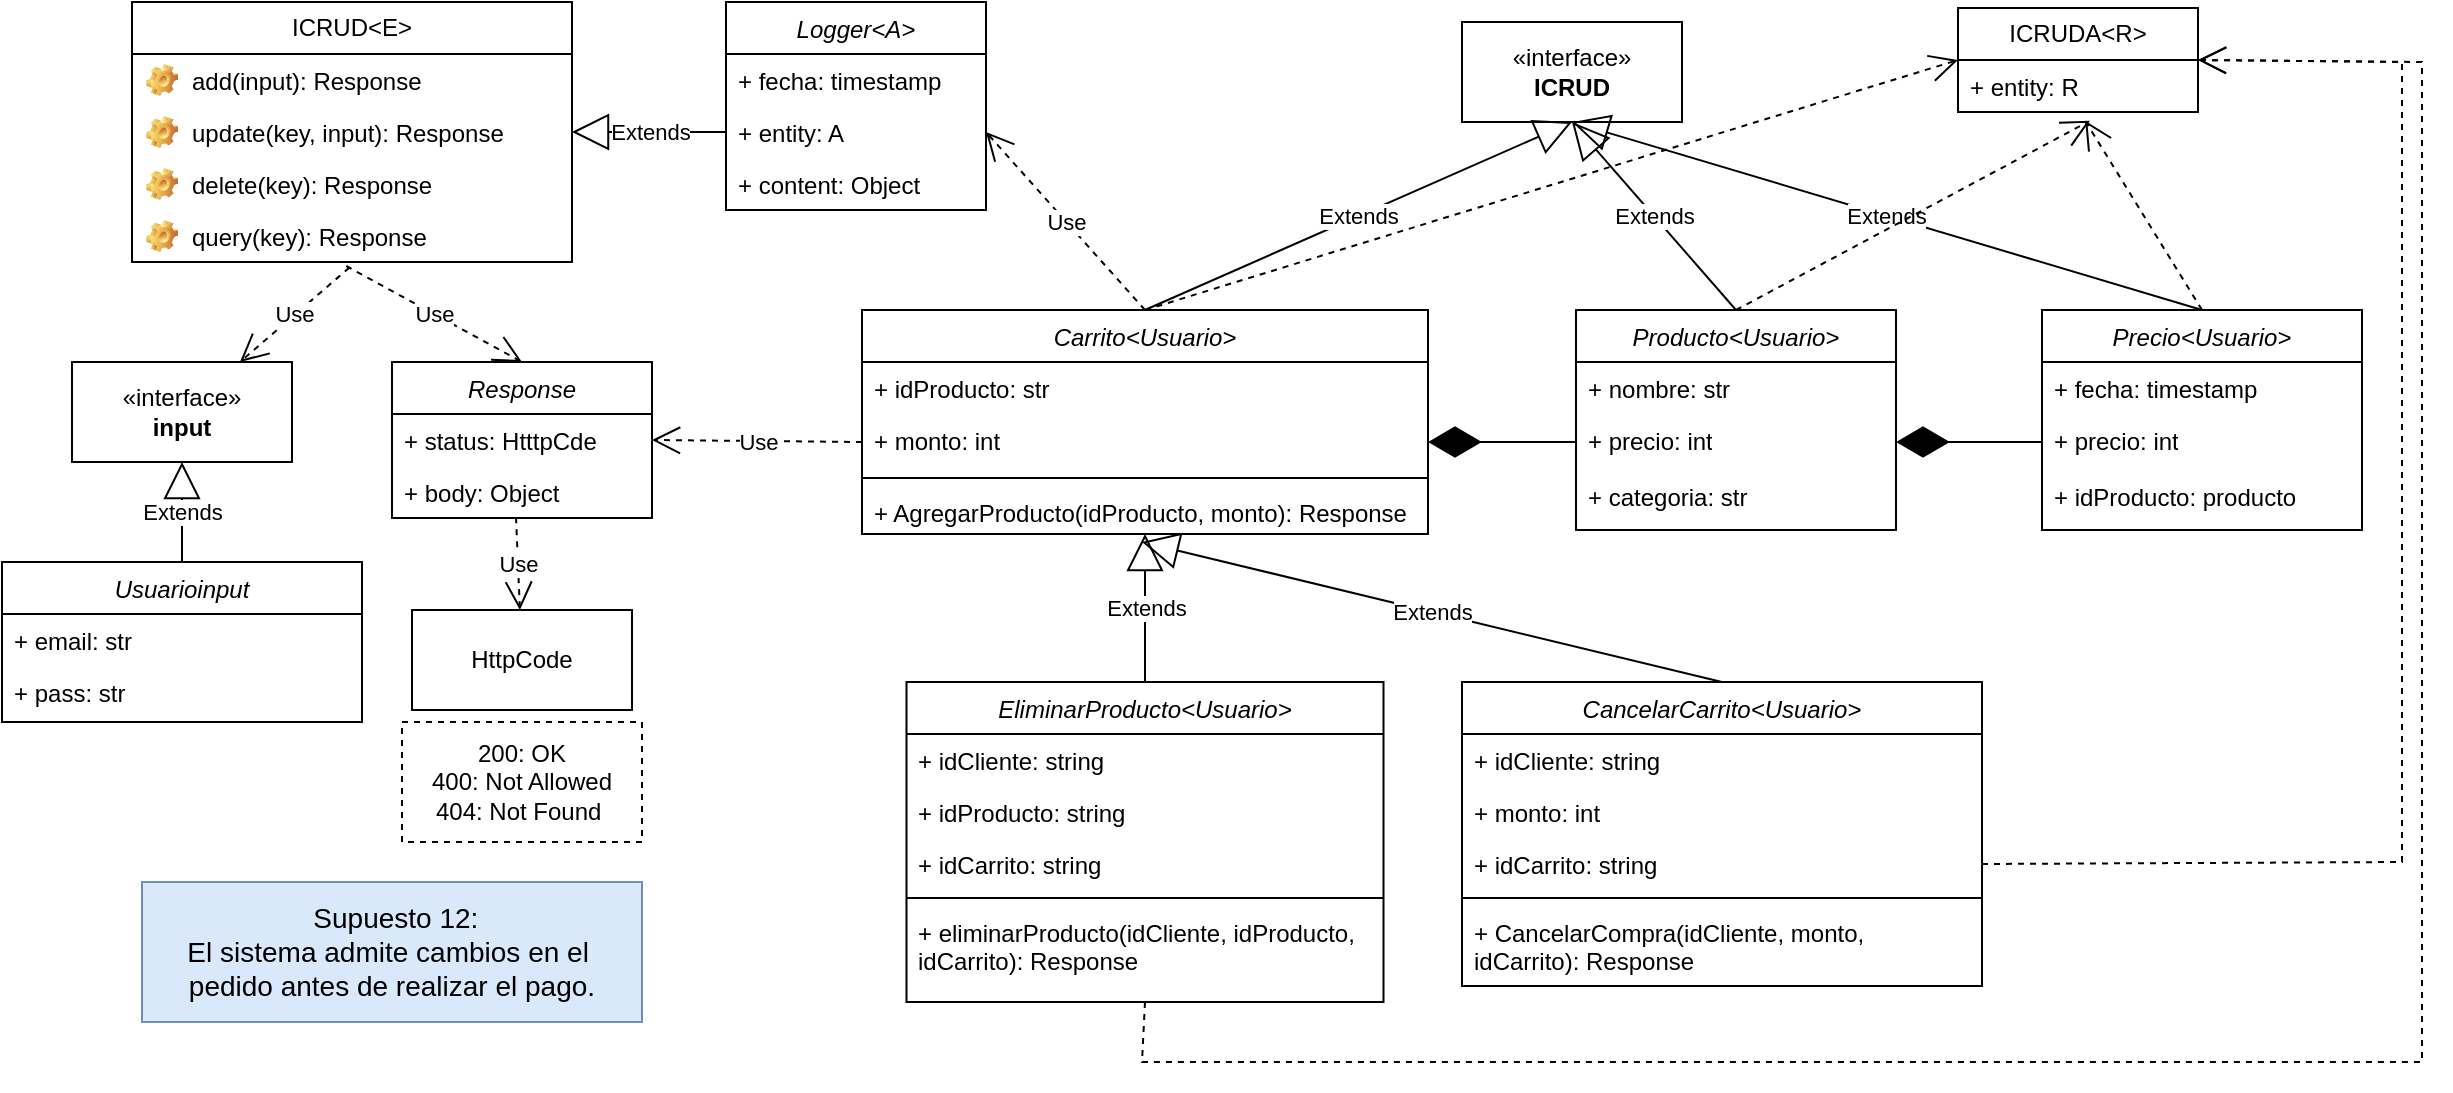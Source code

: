 <mxfile version="28.2.8">
  <diagram id="C5RBs43oDa-KdzZeNtuy" name="Page-1">
    <mxGraphModel dx="446" dy="-471" grid="1" gridSize="10" guides="1" tooltips="1" connect="1" arrows="1" fold="1" page="1" pageScale="1" pageWidth="827" pageHeight="1169" math="0" shadow="0">
      <root>
        <mxCell id="WIyWlLk6GJQsqaUBKTNV-0" />
        <mxCell id="WIyWlLk6GJQsqaUBKTNV-1" parent="WIyWlLk6GJQsqaUBKTNV-0" />
        <mxCell id="XM3FAXz-ZzjwDg0pH9hI-67" value="&lt;font style=&quot;font-size: 14px;&quot;&gt;&amp;nbsp;Supuesto 12:&lt;/font&gt;&lt;div&gt;&lt;div&gt;&lt;font style=&quot;font-size: 14px;&quot;&gt;El sistema admite cambios en el&amp;nbsp;&lt;/font&gt;&lt;/div&gt;&lt;div&gt;&lt;font style=&quot;font-size: 14px;&quot;&gt;pedido antes de realizar el pago.&lt;/font&gt;&lt;/div&gt;&lt;/div&gt;" style="html=1;whiteSpace=wrap;fillColor=#dae8fc;strokeColor=#6c8ebf;" parent="WIyWlLk6GJQsqaUBKTNV-1" vertex="1">
          <mxGeometry x="1060" y="1650" width="250" height="70" as="geometry" />
        </mxCell>
        <mxCell id="XM3FAXz-ZzjwDg0pH9hI-106" value="EliminarProducto&lt;Usuario&gt;" style="swimlane;fontStyle=2;align=center;verticalAlign=top;childLayout=stackLayout;horizontal=1;startSize=26;horizontalStack=0;resizeParent=1;resizeLast=0;collapsible=1;marginBottom=0;rounded=0;shadow=0;strokeWidth=1;" parent="WIyWlLk6GJQsqaUBKTNV-1" vertex="1">
          <mxGeometry x="1442.25" y="1550" width="238.5" height="160" as="geometry">
            <mxRectangle x="230" y="140" width="160" height="26" as="alternateBounds" />
          </mxGeometry>
        </mxCell>
        <mxCell id="XM3FAXz-ZzjwDg0pH9hI-107" value="+ idCliente: string" style="text;strokeColor=none;fillColor=none;align=left;verticalAlign=top;spacingLeft=4;spacingRight=4;overflow=hidden;rotatable=0;points=[[0,0.5],[1,0.5]];portConstraint=eastwest;whiteSpace=wrap;html=1;" parent="XM3FAXz-ZzjwDg0pH9hI-106" vertex="1">
          <mxGeometry y="26" width="238.5" height="26" as="geometry" />
        </mxCell>
        <mxCell id="XM3FAXz-ZzjwDg0pH9hI-108" value="+ idProducto: string" style="text;strokeColor=none;fillColor=none;align=left;verticalAlign=top;spacingLeft=4;spacingRight=4;overflow=hidden;rotatable=0;points=[[0,0.5],[1,0.5]];portConstraint=eastwest;whiteSpace=wrap;html=1;" parent="XM3FAXz-ZzjwDg0pH9hI-106" vertex="1">
          <mxGeometry y="52" width="238.5" height="26" as="geometry" />
        </mxCell>
        <mxCell id="XM3FAXz-ZzjwDg0pH9hI-109" value="+ idCarrito: string" style="text;strokeColor=none;fillColor=none;align=left;verticalAlign=top;spacingLeft=4;spacingRight=4;overflow=hidden;rotatable=0;points=[[0,0.5],[1,0.5]];portConstraint=eastwest;whiteSpace=wrap;html=1;" parent="XM3FAXz-ZzjwDg0pH9hI-106" vertex="1">
          <mxGeometry y="78" width="238.5" height="26" as="geometry" />
        </mxCell>
        <mxCell id="XM3FAXz-ZzjwDg0pH9hI-110" value="" style="line;html=1;strokeWidth=1;align=left;verticalAlign=middle;spacingTop=-1;spacingLeft=3;spacingRight=3;rotatable=0;labelPosition=right;points=[];portConstraint=eastwest;" parent="XM3FAXz-ZzjwDg0pH9hI-106" vertex="1">
          <mxGeometry y="104" width="238.5" height="8" as="geometry" />
        </mxCell>
        <mxCell id="XM3FAXz-ZzjwDg0pH9hI-111" value="+ eliminarProducto(idCliente, idProducto, idCarrito): Response" style="text;strokeColor=none;fillColor=none;align=left;verticalAlign=top;spacingLeft=4;spacingRight=4;overflow=hidden;rotatable=0;points=[[0,0.5],[1,0.5]];portConstraint=eastwest;whiteSpace=wrap;html=1;" parent="XM3FAXz-ZzjwDg0pH9hI-106" vertex="1">
          <mxGeometry y="112" width="238.5" height="40" as="geometry" />
        </mxCell>
        <mxCell id="XM3FAXz-ZzjwDg0pH9hI-112" value="ICRUD&amp;lt;E&amp;gt;" style="swimlane;fontStyle=0;childLayout=stackLayout;horizontal=1;startSize=26;fillColor=none;horizontalStack=0;resizeParent=1;resizeParentMax=0;resizeLast=0;collapsible=1;marginBottom=0;whiteSpace=wrap;html=1;" parent="WIyWlLk6GJQsqaUBKTNV-1" vertex="1">
          <mxGeometry x="1055" y="1210" width="220" height="130" as="geometry" />
        </mxCell>
        <mxCell id="XM3FAXz-ZzjwDg0pH9hI-113" value="add(input): Response" style="label;fontStyle=0;strokeColor=none;fillColor=none;align=left;verticalAlign=top;overflow=hidden;spacingLeft=28;spacingRight=4;rotatable=0;points=[[0,0.5],[1,0.5]];portConstraint=eastwest;imageWidth=16;imageHeight=16;whiteSpace=wrap;html=1;image=img/clipart/Gear_128x128.png" parent="XM3FAXz-ZzjwDg0pH9hI-112" vertex="1">
          <mxGeometry y="26" width="220" height="26" as="geometry" />
        </mxCell>
        <mxCell id="XM3FAXz-ZzjwDg0pH9hI-114" value="update(key, input): Response" style="label;fontStyle=0;strokeColor=none;fillColor=none;align=left;verticalAlign=top;overflow=hidden;spacingLeft=28;spacingRight=4;rotatable=0;points=[[0,0.5],[1,0.5]];portConstraint=eastwest;imageWidth=16;imageHeight=16;whiteSpace=wrap;html=1;image=img/clipart/Gear_128x128.png" parent="XM3FAXz-ZzjwDg0pH9hI-112" vertex="1">
          <mxGeometry y="52" width="220" height="26" as="geometry" />
        </mxCell>
        <mxCell id="XM3FAXz-ZzjwDg0pH9hI-115" value="delete(key): Response" style="label;fontStyle=0;strokeColor=none;fillColor=none;align=left;verticalAlign=top;overflow=hidden;spacingLeft=28;spacingRight=4;rotatable=0;points=[[0,0.5],[1,0.5]];portConstraint=eastwest;imageWidth=16;imageHeight=16;whiteSpace=wrap;html=1;image=img/clipart/Gear_128x128.png" parent="XM3FAXz-ZzjwDg0pH9hI-112" vertex="1">
          <mxGeometry y="78" width="220" height="26" as="geometry" />
        </mxCell>
        <mxCell id="XM3FAXz-ZzjwDg0pH9hI-116" value="query(key): Response" style="label;fontStyle=0;strokeColor=none;fillColor=none;align=left;verticalAlign=top;overflow=hidden;spacingLeft=28;spacingRight=4;rotatable=0;points=[[0,0.5],[1,0.5]];portConstraint=eastwest;imageWidth=16;imageHeight=16;whiteSpace=wrap;html=1;image=img/clipart/Gear_128x128.png" parent="XM3FAXz-ZzjwDg0pH9hI-112" vertex="1">
          <mxGeometry y="104" width="220" height="26" as="geometry" />
        </mxCell>
        <mxCell id="XM3FAXz-ZzjwDg0pH9hI-117" value="«interface»&lt;br&gt;&lt;b&gt;input&lt;/b&gt;" style="html=1;whiteSpace=wrap;" parent="WIyWlLk6GJQsqaUBKTNV-1" vertex="1">
          <mxGeometry x="1025" y="1390" width="110" height="50" as="geometry" />
        </mxCell>
        <mxCell id="XM3FAXz-ZzjwDg0pH9hI-118" value="Use" style="endArrow=open;endSize=12;dashed=1;html=1;rounded=0;exitX=0.494;exitY=1.108;exitDx=0;exitDy=0;exitPerimeter=0;" parent="WIyWlLk6GJQsqaUBKTNV-1" source="XM3FAXz-ZzjwDg0pH9hI-116" target="XM3FAXz-ZzjwDg0pH9hI-117" edge="1">
          <mxGeometry width="160" relative="1" as="geometry">
            <mxPoint x="1205" y="1440" as="sourcePoint" />
            <mxPoint x="1125" y="1430" as="targetPoint" />
          </mxGeometry>
        </mxCell>
        <mxCell id="XM3FAXz-ZzjwDg0pH9hI-119" value="Usuarioinput" style="swimlane;fontStyle=2;align=center;verticalAlign=top;childLayout=stackLayout;horizontal=1;startSize=26;horizontalStack=0;resizeParent=1;resizeLast=0;collapsible=1;marginBottom=0;rounded=0;shadow=0;strokeWidth=1;" parent="WIyWlLk6GJQsqaUBKTNV-1" vertex="1">
          <mxGeometry x="990" y="1490" width="180" height="80" as="geometry">
            <mxRectangle x="230" y="140" width="160" height="26" as="alternateBounds" />
          </mxGeometry>
        </mxCell>
        <mxCell id="XM3FAXz-ZzjwDg0pH9hI-120" value="+ email: str" style="text;strokeColor=none;fillColor=none;align=left;verticalAlign=top;spacingLeft=4;spacingRight=4;overflow=hidden;rotatable=0;points=[[0,0.5],[1,0.5]];portConstraint=eastwest;whiteSpace=wrap;html=1;" parent="XM3FAXz-ZzjwDg0pH9hI-119" vertex="1">
          <mxGeometry y="26" width="180" height="26" as="geometry" />
        </mxCell>
        <mxCell id="XM3FAXz-ZzjwDg0pH9hI-121" value="+ pass: str" style="text;strokeColor=none;fillColor=none;align=left;verticalAlign=top;spacingLeft=4;spacingRight=4;overflow=hidden;rotatable=0;points=[[0,0.5],[1,0.5]];portConstraint=eastwest;whiteSpace=wrap;html=1;" parent="XM3FAXz-ZzjwDg0pH9hI-119" vertex="1">
          <mxGeometry y="52" width="180" height="26" as="geometry" />
        </mxCell>
        <mxCell id="XM3FAXz-ZzjwDg0pH9hI-122" value="Extends" style="endArrow=block;endSize=16;endFill=0;html=1;rounded=0;exitX=0.5;exitY=0;exitDx=0;exitDy=0;entryX=0.5;entryY=1;entryDx=0;entryDy=0;" parent="WIyWlLk6GJQsqaUBKTNV-1" source="XM3FAXz-ZzjwDg0pH9hI-119" target="XM3FAXz-ZzjwDg0pH9hI-117" edge="1">
          <mxGeometry width="160" relative="1" as="geometry">
            <mxPoint x="1255" y="1440" as="sourcePoint" />
            <mxPoint x="1415" y="1440" as="targetPoint" />
          </mxGeometry>
        </mxCell>
        <mxCell id="XM3FAXz-ZzjwDg0pH9hI-123" value="Response" style="swimlane;fontStyle=2;align=center;verticalAlign=top;childLayout=stackLayout;horizontal=1;startSize=26;horizontalStack=0;resizeParent=1;resizeLast=0;collapsible=1;marginBottom=0;rounded=0;shadow=0;strokeWidth=1;" parent="WIyWlLk6GJQsqaUBKTNV-1" vertex="1">
          <mxGeometry x="1185" y="1390" width="130" height="78" as="geometry">
            <mxRectangle x="230" y="140" width="160" height="26" as="alternateBounds" />
          </mxGeometry>
        </mxCell>
        <mxCell id="XM3FAXz-ZzjwDg0pH9hI-124" value="+ status: HtttpCde" style="text;strokeColor=none;fillColor=none;align=left;verticalAlign=top;spacingLeft=4;spacingRight=4;overflow=hidden;rotatable=0;points=[[0,0.5],[1,0.5]];portConstraint=eastwest;whiteSpace=wrap;html=1;" parent="XM3FAXz-ZzjwDg0pH9hI-123" vertex="1">
          <mxGeometry y="26" width="130" height="26" as="geometry" />
        </mxCell>
        <mxCell id="XM3FAXz-ZzjwDg0pH9hI-125" value="+ body: Object" style="text;strokeColor=none;fillColor=none;align=left;verticalAlign=top;spacingLeft=4;spacingRight=4;overflow=hidden;rotatable=0;points=[[0,0.5],[1,0.5]];portConstraint=eastwest;whiteSpace=wrap;html=1;" parent="XM3FAXz-ZzjwDg0pH9hI-123" vertex="1">
          <mxGeometry y="52" width="130" height="26" as="geometry" />
        </mxCell>
        <mxCell id="XM3FAXz-ZzjwDg0pH9hI-126" value="Use" style="endArrow=open;endSize=12;dashed=1;html=1;rounded=0;entryX=0.5;entryY=0;entryDx=0;entryDy=0;exitX=0.487;exitY=1.077;exitDx=0;exitDy=0;exitPerimeter=0;" parent="WIyWlLk6GJQsqaUBKTNV-1" source="XM3FAXz-ZzjwDg0pH9hI-116" target="XM3FAXz-ZzjwDg0pH9hI-123" edge="1">
          <mxGeometry width="160" relative="1" as="geometry">
            <mxPoint x="1165" y="1350" as="sourcePoint" />
            <mxPoint x="1145" y="1397" as="targetPoint" />
          </mxGeometry>
        </mxCell>
        <mxCell id="XM3FAXz-ZzjwDg0pH9hI-127" value="HttpCode" style="html=1;whiteSpace=wrap;" parent="WIyWlLk6GJQsqaUBKTNV-1" vertex="1">
          <mxGeometry x="1195" y="1514" width="110" height="50" as="geometry" />
        </mxCell>
        <mxCell id="XM3FAXz-ZzjwDg0pH9hI-128" value="Use" style="endArrow=open;endSize=12;dashed=1;html=1;rounded=0;exitX=0.477;exitY=0.985;exitDx=0;exitDy=0;exitPerimeter=0;" parent="WIyWlLk6GJQsqaUBKTNV-1" source="XM3FAXz-ZzjwDg0pH9hI-125" target="XM3FAXz-ZzjwDg0pH9hI-127" edge="1">
          <mxGeometry width="160" relative="1" as="geometry">
            <mxPoint x="1480" y="1470" as="sourcePoint" />
            <mxPoint x="1425" y="1517" as="targetPoint" />
          </mxGeometry>
        </mxCell>
        <mxCell id="XM3FAXz-ZzjwDg0pH9hI-129" value="«interface»&lt;br&gt;&lt;b&gt;ICRUD&lt;/b&gt;" style="html=1;whiteSpace=wrap;" parent="WIyWlLk6GJQsqaUBKTNV-1" vertex="1">
          <mxGeometry x="1720" y="1220" width="110" height="50" as="geometry" />
        </mxCell>
        <mxCell id="XM3FAXz-ZzjwDg0pH9hI-130" value="Extends" style="endArrow=block;endSize=16;endFill=0;html=1;rounded=0;exitX=0.5;exitY=0;exitDx=0;exitDy=0;entryX=0.5;entryY=1;entryDx=0;entryDy=0;" parent="WIyWlLk6GJQsqaUBKTNV-1" source="XM3FAXz-ZzjwDg0pH9hI-146" target="XM3FAXz-ZzjwDg0pH9hI-129" edge="1">
          <mxGeometry width="160" relative="1" as="geometry">
            <mxPoint x="1475" y="1480" as="sourcePoint" />
            <mxPoint x="1475" y="1420" as="targetPoint" />
            <Array as="points" />
          </mxGeometry>
        </mxCell>
        <mxCell id="XM3FAXz-ZzjwDg0pH9hI-131" value="200: OK&lt;div&gt;400: Not Allowed&lt;/div&gt;&lt;div&gt;&lt;div&gt;404: Not Found&amp;nbsp;&lt;/div&gt;&lt;/div&gt;" style="html=1;whiteSpace=wrap;dashed=1;" parent="WIyWlLk6GJQsqaUBKTNV-1" vertex="1">
          <mxGeometry x="1190" y="1570" width="120" height="60" as="geometry" />
        </mxCell>
        <mxCell id="XM3FAXz-ZzjwDg0pH9hI-132" value="Logger&lt;A&gt;" style="swimlane;fontStyle=2;align=center;verticalAlign=top;childLayout=stackLayout;horizontal=1;startSize=26;horizontalStack=0;resizeParent=1;resizeLast=0;collapsible=1;marginBottom=0;rounded=0;shadow=0;strokeWidth=1;" parent="WIyWlLk6GJQsqaUBKTNV-1" vertex="1">
          <mxGeometry x="1352" y="1210" width="130" height="104" as="geometry">
            <mxRectangle x="230" y="140" width="160" height="26" as="alternateBounds" />
          </mxGeometry>
        </mxCell>
        <mxCell id="XM3FAXz-ZzjwDg0pH9hI-133" value="+ fecha: timestamp" style="text;strokeColor=none;fillColor=none;align=left;verticalAlign=top;spacingLeft=4;spacingRight=4;overflow=hidden;rotatable=0;points=[[0,0.5],[1,0.5]];portConstraint=eastwest;whiteSpace=wrap;html=1;" parent="XM3FAXz-ZzjwDg0pH9hI-132" vertex="1">
          <mxGeometry y="26" width="130" height="26" as="geometry" />
        </mxCell>
        <mxCell id="XM3FAXz-ZzjwDg0pH9hI-134" value="+ entity: A" style="text;strokeColor=none;fillColor=none;align=left;verticalAlign=top;spacingLeft=4;spacingRight=4;overflow=hidden;rotatable=0;points=[[0,0.5],[1,0.5]];portConstraint=eastwest;whiteSpace=wrap;html=1;" parent="XM3FAXz-ZzjwDg0pH9hI-132" vertex="1">
          <mxGeometry y="52" width="130" height="26" as="geometry" />
        </mxCell>
        <mxCell id="XM3FAXz-ZzjwDg0pH9hI-135" value="+ content: Object" style="text;strokeColor=none;fillColor=none;align=left;verticalAlign=top;spacingLeft=4;spacingRight=4;overflow=hidden;rotatable=0;points=[[0,0.5],[1,0.5]];portConstraint=eastwest;whiteSpace=wrap;html=1;" parent="XM3FAXz-ZzjwDg0pH9hI-132" vertex="1">
          <mxGeometry y="78" width="130" height="26" as="geometry" />
        </mxCell>
        <mxCell id="XM3FAXz-ZzjwDg0pH9hI-136" value="Extends" style="endArrow=block;endSize=16;endFill=0;html=1;rounded=0;exitX=0;exitY=0.5;exitDx=0;exitDy=0;" parent="WIyWlLk6GJQsqaUBKTNV-1" source="XM3FAXz-ZzjwDg0pH9hI-134" edge="1">
          <mxGeometry width="160" relative="1" as="geometry">
            <mxPoint x="1295" y="1454" as="sourcePoint" />
            <mxPoint x="1275" y="1275" as="targetPoint" />
          </mxGeometry>
        </mxCell>
        <mxCell id="XM3FAXz-ZzjwDg0pH9hI-137" value="ICRUDA&amp;lt;R&amp;gt;" style="swimlane;fontStyle=0;childLayout=stackLayout;horizontal=1;startSize=26;fillColor=none;horizontalStack=0;resizeParent=1;resizeParentMax=0;resizeLast=0;collapsible=1;marginBottom=0;whiteSpace=wrap;html=1;" parent="WIyWlLk6GJQsqaUBKTNV-1" vertex="1">
          <mxGeometry x="1968" y="1213" width="120" height="52" as="geometry" />
        </mxCell>
        <mxCell id="XM3FAXz-ZzjwDg0pH9hI-138" value="+ entity: R" style="text;strokeColor=none;fillColor=none;align=left;verticalAlign=top;spacingLeft=4;spacingRight=4;overflow=hidden;rotatable=0;points=[[0,0.5],[1,0.5]];portConstraint=eastwest;whiteSpace=wrap;html=1;" parent="XM3FAXz-ZzjwDg0pH9hI-137" vertex="1">
          <mxGeometry y="26" width="120" height="26" as="geometry" />
        </mxCell>
        <mxCell id="XM3FAXz-ZzjwDg0pH9hI-139" value="CancelarCarrito&lt;Usuario&gt;" style="swimlane;fontStyle=2;align=center;verticalAlign=top;childLayout=stackLayout;horizontal=1;startSize=26;horizontalStack=0;resizeParent=1;resizeLast=0;collapsible=1;marginBottom=0;rounded=0;shadow=0;strokeWidth=1;" parent="WIyWlLk6GJQsqaUBKTNV-1" vertex="1">
          <mxGeometry x="1720" y="1550" width="260" height="152" as="geometry">
            <mxRectangle x="230" y="140" width="160" height="26" as="alternateBounds" />
          </mxGeometry>
        </mxCell>
        <mxCell id="XM3FAXz-ZzjwDg0pH9hI-140" value="+ idCliente: string" style="text;strokeColor=none;fillColor=none;align=left;verticalAlign=top;spacingLeft=4;spacingRight=4;overflow=hidden;rotatable=0;points=[[0,0.5],[1,0.5]];portConstraint=eastwest;whiteSpace=wrap;html=1;" parent="XM3FAXz-ZzjwDg0pH9hI-139" vertex="1">
          <mxGeometry y="26" width="260" height="26" as="geometry" />
        </mxCell>
        <mxCell id="XM3FAXz-ZzjwDg0pH9hI-141" value="+ monto: int" style="text;strokeColor=none;fillColor=none;align=left;verticalAlign=top;spacingLeft=4;spacingRight=4;overflow=hidden;rotatable=0;points=[[0,0.5],[1,0.5]];portConstraint=eastwest;whiteSpace=wrap;html=1;" parent="XM3FAXz-ZzjwDg0pH9hI-139" vertex="1">
          <mxGeometry y="52" width="260" height="26" as="geometry" />
        </mxCell>
        <mxCell id="XM3FAXz-ZzjwDg0pH9hI-142" value="+ idCarrito: string" style="text;strokeColor=none;fillColor=none;align=left;verticalAlign=top;spacingLeft=4;spacingRight=4;overflow=hidden;rotatable=0;points=[[0,0.5],[1,0.5]];portConstraint=eastwest;whiteSpace=wrap;html=1;" parent="XM3FAXz-ZzjwDg0pH9hI-139" vertex="1">
          <mxGeometry y="78" width="260" height="26" as="geometry" />
        </mxCell>
        <mxCell id="XM3FAXz-ZzjwDg0pH9hI-143" value="" style="line;html=1;strokeWidth=1;align=left;verticalAlign=middle;spacingTop=-1;spacingLeft=3;spacingRight=3;rotatable=0;labelPosition=right;points=[];portConstraint=eastwest;" parent="XM3FAXz-ZzjwDg0pH9hI-139" vertex="1">
          <mxGeometry y="104" width="260" height="8" as="geometry" />
        </mxCell>
        <mxCell id="XM3FAXz-ZzjwDg0pH9hI-144" value="+ CancelarCompra(idCliente, monto, idCarrito): Response" style="text;strokeColor=none;fillColor=none;align=left;verticalAlign=top;spacingLeft=4;spacingRight=4;overflow=hidden;rotatable=0;points=[[0,0.5],[1,0.5]];portConstraint=eastwest;whiteSpace=wrap;html=1;" parent="XM3FAXz-ZzjwDg0pH9hI-139" vertex="1">
          <mxGeometry y="112" width="260" height="40" as="geometry" />
        </mxCell>
        <mxCell id="XM3FAXz-ZzjwDg0pH9hI-145" value="Extends" style="endArrow=block;endSize=16;endFill=0;html=1;rounded=0;exitX=0.5;exitY=0;exitDx=0;exitDy=0;entryX=0.5;entryY=1;entryDx=0;entryDy=0;" parent="WIyWlLk6GJQsqaUBKTNV-1" source="XM3FAXz-ZzjwDg0pH9hI-151" target="XM3FAXz-ZzjwDg0pH9hI-129" edge="1">
          <mxGeometry width="160" relative="1" as="geometry">
            <mxPoint x="1900" y="1750" as="sourcePoint" />
            <mxPoint x="2063" y="1839" as="targetPoint" />
            <Array as="points" />
          </mxGeometry>
        </mxCell>
        <mxCell id="XM3FAXz-ZzjwDg0pH9hI-146" value="Carrito&lt;Usuario&gt;" style="swimlane;fontStyle=2;align=center;verticalAlign=top;childLayout=stackLayout;horizontal=1;startSize=26;horizontalStack=0;resizeParent=1;resizeLast=0;collapsible=1;marginBottom=0;rounded=0;shadow=0;strokeWidth=1;" parent="WIyWlLk6GJQsqaUBKTNV-1" vertex="1">
          <mxGeometry x="1420" y="1364" width="283" height="112" as="geometry">
            <mxRectangle x="230" y="140" width="160" height="26" as="alternateBounds" />
          </mxGeometry>
        </mxCell>
        <mxCell id="XM3FAXz-ZzjwDg0pH9hI-147" value="+ idProducto: str" style="text;strokeColor=none;fillColor=none;align=left;verticalAlign=top;spacingLeft=4;spacingRight=4;overflow=hidden;rotatable=0;points=[[0,0.5],[1,0.5]];portConstraint=eastwest;whiteSpace=wrap;html=1;" parent="XM3FAXz-ZzjwDg0pH9hI-146" vertex="1">
          <mxGeometry y="26" width="283" height="26" as="geometry" />
        </mxCell>
        <mxCell id="XM3FAXz-ZzjwDg0pH9hI-148" value="+ monto: int" style="text;strokeColor=none;fillColor=none;align=left;verticalAlign=top;spacingLeft=4;spacingRight=4;overflow=hidden;rotatable=0;points=[[0,0.5],[1,0.5]];portConstraint=eastwest;whiteSpace=wrap;html=1;" parent="XM3FAXz-ZzjwDg0pH9hI-146" vertex="1">
          <mxGeometry y="52" width="283" height="28" as="geometry" />
        </mxCell>
        <mxCell id="XM3FAXz-ZzjwDg0pH9hI-149" value="" style="line;html=1;strokeWidth=1;align=left;verticalAlign=middle;spacingTop=-1;spacingLeft=3;spacingRight=3;rotatable=0;labelPosition=right;points=[];portConstraint=eastwest;" parent="XM3FAXz-ZzjwDg0pH9hI-146" vertex="1">
          <mxGeometry y="80" width="283" height="8" as="geometry" />
        </mxCell>
        <mxCell id="XM3FAXz-ZzjwDg0pH9hI-150" value="+ AgregarProducto(idProducto, monto): Response" style="text;strokeColor=none;fillColor=none;align=left;verticalAlign=top;spacingLeft=4;spacingRight=4;overflow=hidden;rotatable=0;points=[[0,0.5],[1,0.5]];portConstraint=eastwest;whiteSpace=wrap;html=1;" parent="XM3FAXz-ZzjwDg0pH9hI-146" vertex="1">
          <mxGeometry y="88" width="283" height="24" as="geometry" />
        </mxCell>
        <mxCell id="XM3FAXz-ZzjwDg0pH9hI-151" value="Producto&lt;Usuario&gt;" style="swimlane;fontStyle=2;align=center;verticalAlign=top;childLayout=stackLayout;horizontal=1;startSize=26;horizontalStack=0;resizeParent=1;resizeLast=0;collapsible=1;marginBottom=0;rounded=0;shadow=0;strokeWidth=1;" parent="WIyWlLk6GJQsqaUBKTNV-1" vertex="1">
          <mxGeometry x="1777" y="1364" width="160" height="110" as="geometry">
            <mxRectangle x="230" y="140" width="160" height="26" as="alternateBounds" />
          </mxGeometry>
        </mxCell>
        <mxCell id="XM3FAXz-ZzjwDg0pH9hI-152" value="+ nombre: str" style="text;strokeColor=none;fillColor=none;align=left;verticalAlign=top;spacingLeft=4;spacingRight=4;overflow=hidden;rotatable=0;points=[[0,0.5],[1,0.5]];portConstraint=eastwest;whiteSpace=wrap;html=1;" parent="XM3FAXz-ZzjwDg0pH9hI-151" vertex="1">
          <mxGeometry y="26" width="160" height="26" as="geometry" />
        </mxCell>
        <mxCell id="XM3FAXz-ZzjwDg0pH9hI-153" value="+ precio: int" style="text;strokeColor=none;fillColor=none;align=left;verticalAlign=top;spacingLeft=4;spacingRight=4;overflow=hidden;rotatable=0;points=[[0,0.5],[1,0.5]];portConstraint=eastwest;whiteSpace=wrap;html=1;" parent="XM3FAXz-ZzjwDg0pH9hI-151" vertex="1">
          <mxGeometry y="52" width="160" height="28" as="geometry" />
        </mxCell>
        <mxCell id="XM3FAXz-ZzjwDg0pH9hI-154" value="+ categoria: str" style="text;strokeColor=none;fillColor=none;align=left;verticalAlign=top;spacingLeft=4;spacingRight=4;overflow=hidden;rotatable=0;points=[[0,0.5],[1,0.5]];portConstraint=eastwest;whiteSpace=wrap;html=1;" parent="XM3FAXz-ZzjwDg0pH9hI-151" vertex="1">
          <mxGeometry y="80" width="160" height="26" as="geometry" />
        </mxCell>
        <mxCell id="XM3FAXz-ZzjwDg0pH9hI-155" value="Precio&lt;Usuario&gt;" style="swimlane;fontStyle=2;align=center;verticalAlign=top;childLayout=stackLayout;horizontal=1;startSize=26;horizontalStack=0;resizeParent=1;resizeLast=0;collapsible=1;marginBottom=0;rounded=0;shadow=0;strokeWidth=1;" parent="WIyWlLk6GJQsqaUBKTNV-1" vertex="1">
          <mxGeometry x="2010" y="1364" width="160" height="110" as="geometry">
            <mxRectangle x="230" y="140" width="160" height="26" as="alternateBounds" />
          </mxGeometry>
        </mxCell>
        <mxCell id="XM3FAXz-ZzjwDg0pH9hI-156" value="+ fecha: timestamp" style="text;strokeColor=none;fillColor=none;align=left;verticalAlign=top;spacingLeft=4;spacingRight=4;overflow=hidden;rotatable=0;points=[[0,0.5],[1,0.5]];portConstraint=eastwest;whiteSpace=wrap;html=1;" parent="XM3FAXz-ZzjwDg0pH9hI-155" vertex="1">
          <mxGeometry y="26" width="160" height="26" as="geometry" />
        </mxCell>
        <mxCell id="XM3FAXz-ZzjwDg0pH9hI-157" value="+ precio: int" style="text;strokeColor=none;fillColor=none;align=left;verticalAlign=top;spacingLeft=4;spacingRight=4;overflow=hidden;rotatable=0;points=[[0,0.5],[1,0.5]];portConstraint=eastwest;whiteSpace=wrap;html=1;" parent="XM3FAXz-ZzjwDg0pH9hI-155" vertex="1">
          <mxGeometry y="52" width="160" height="28" as="geometry" />
        </mxCell>
        <mxCell id="XM3FAXz-ZzjwDg0pH9hI-158" value="+ idProducto: producto" style="text;strokeColor=none;fillColor=none;align=left;verticalAlign=top;spacingLeft=4;spacingRight=4;overflow=hidden;rotatable=0;points=[[0,0.5],[1,0.5]];portConstraint=eastwest;whiteSpace=wrap;html=1;" parent="XM3FAXz-ZzjwDg0pH9hI-155" vertex="1">
          <mxGeometry y="80" width="160" height="26" as="geometry" />
        </mxCell>
        <mxCell id="XM3FAXz-ZzjwDg0pH9hI-159" value="" style="endArrow=diamondThin;endFill=1;endSize=24;html=1;rounded=0;entryX=1;entryY=0.5;entryDx=0;entryDy=0;exitX=0;exitY=0.5;exitDx=0;exitDy=0;" parent="WIyWlLk6GJQsqaUBKTNV-1" source="XM3FAXz-ZzjwDg0pH9hI-153" target="XM3FAXz-ZzjwDg0pH9hI-148" edge="1">
          <mxGeometry width="160" relative="1" as="geometry">
            <mxPoint x="1913" y="1940" as="sourcePoint" />
            <mxPoint x="2073" y="1940" as="targetPoint" />
          </mxGeometry>
        </mxCell>
        <mxCell id="XM3FAXz-ZzjwDg0pH9hI-160" value="" style="endArrow=diamondThin;endFill=1;endSize=24;html=1;rounded=0;entryX=1;entryY=0.5;entryDx=0;entryDy=0;exitX=0;exitY=0.5;exitDx=0;exitDy=0;" parent="WIyWlLk6GJQsqaUBKTNV-1" source="XM3FAXz-ZzjwDg0pH9hI-157" target="XM3FAXz-ZzjwDg0pH9hI-153" edge="1">
          <mxGeometry width="160" relative="1" as="geometry">
            <mxPoint x="2223" y="1920" as="sourcePoint" />
            <mxPoint x="2143" y="1920" as="targetPoint" />
          </mxGeometry>
        </mxCell>
        <mxCell id="XM3FAXz-ZzjwDg0pH9hI-161" value="Use" style="endArrow=open;endSize=12;dashed=1;html=1;rounded=0;entryX=1;entryY=0.5;entryDx=0;entryDy=0;exitX=0;exitY=0.5;exitDx=0;exitDy=0;" parent="WIyWlLk6GJQsqaUBKTNV-1" source="XM3FAXz-ZzjwDg0pH9hI-148" target="XM3FAXz-ZzjwDg0pH9hI-124" edge="1">
          <mxGeometry width="160" relative="1" as="geometry">
            <mxPoint x="1610" y="1480" as="sourcePoint" />
            <mxPoint x="1770" y="1480" as="targetPoint" />
          </mxGeometry>
        </mxCell>
        <mxCell id="XM3FAXz-ZzjwDg0pH9hI-162" value="" style="endArrow=open;endSize=12;dashed=1;html=1;rounded=0;entryX=1;entryY=0.5;entryDx=0;entryDy=0;exitX=0.5;exitY=1;exitDx=0;exitDy=0;" parent="WIyWlLk6GJQsqaUBKTNV-1" source="XM3FAXz-ZzjwDg0pH9hI-106" target="XM3FAXz-ZzjwDg0pH9hI-137" edge="1">
          <mxGeometry width="160" relative="1" as="geometry">
            <mxPoint x="1950" y="1580" as="sourcePoint" />
            <mxPoint x="2110" y="1580" as="targetPoint" />
            <Array as="points">
              <mxPoint x="1560" y="1740" />
              <mxPoint x="2200" y="1740" />
              <mxPoint x="2200" y="1240" />
            </Array>
          </mxGeometry>
        </mxCell>
        <mxCell id="XM3FAXz-ZzjwDg0pH9hI-163" value="" style="endArrow=open;endSize=12;dashed=1;html=1;rounded=0;entryX=1;entryY=0.5;entryDx=0;entryDy=0;exitX=1;exitY=0.5;exitDx=0;exitDy=0;" parent="WIyWlLk6GJQsqaUBKTNV-1" source="XM3FAXz-ZzjwDg0pH9hI-142" target="XM3FAXz-ZzjwDg0pH9hI-137" edge="1">
          <mxGeometry width="160" relative="1" as="geometry">
            <mxPoint x="2090" y="1727" as="sourcePoint" />
            <mxPoint x="2568" y="1220" as="targetPoint" />
            <Array as="points">
              <mxPoint x="2190" y="1640" />
              <mxPoint x="2190" y="1240" />
            </Array>
          </mxGeometry>
        </mxCell>
        <mxCell id="XM3FAXz-ZzjwDg0pH9hI-164" value="Extends" style="endArrow=block;endSize=16;endFill=0;html=1;rounded=0;exitX=0.5;exitY=0;exitDx=0;exitDy=0;entryX=0.5;entryY=1;entryDx=0;entryDy=0;" parent="WIyWlLk6GJQsqaUBKTNV-1" source="XM3FAXz-ZzjwDg0pH9hI-155" target="XM3FAXz-ZzjwDg0pH9hI-129" edge="1">
          <mxGeometry width="160" relative="1" as="geometry">
            <mxPoint x="1992" y="1434" as="sourcePoint" />
            <mxPoint x="1910" y="1340" as="targetPoint" />
            <Array as="points" />
          </mxGeometry>
        </mxCell>
        <mxCell id="XM3FAXz-ZzjwDg0pH9hI-165" value="Extends" style="endArrow=block;endSize=16;endFill=0;html=1;rounded=0;exitX=0.5;exitY=0;exitDx=0;exitDy=0;" parent="WIyWlLk6GJQsqaUBKTNV-1" source="XM3FAXz-ZzjwDg0pH9hI-106" target="XM3FAXz-ZzjwDg0pH9hI-150" edge="1">
          <mxGeometry width="160" relative="1" as="geometry">
            <mxPoint x="1640" y="1414" as="sourcePoint" />
            <mxPoint x="1853" y="1320" as="targetPoint" />
            <Array as="points" />
          </mxGeometry>
        </mxCell>
        <mxCell id="XM3FAXz-ZzjwDg0pH9hI-166" value="Extends" style="endArrow=block;endSize=16;endFill=0;html=1;rounded=0;exitX=0.5;exitY=0;exitDx=0;exitDy=0;" parent="WIyWlLk6GJQsqaUBKTNV-1" source="XM3FAXz-ZzjwDg0pH9hI-139" edge="1">
          <mxGeometry width="160" relative="1" as="geometry">
            <mxPoint x="1670" y="1594" as="sourcePoint" />
            <mxPoint x="1560" y="1480" as="targetPoint" />
            <Array as="points" />
          </mxGeometry>
        </mxCell>
        <mxCell id="XM3FAXz-ZzjwDg0pH9hI-167" value="" style="endArrow=open;endSize=12;dashed=1;html=1;rounded=0;entryX=0.55;entryY=1.169;entryDx=0;entryDy=0;exitX=0.5;exitY=0;exitDx=0;exitDy=0;entryPerimeter=0;" parent="WIyWlLk6GJQsqaUBKTNV-1" source="XM3FAXz-ZzjwDg0pH9hI-151" target="XM3FAXz-ZzjwDg0pH9hI-138" edge="1">
          <mxGeometry width="160" relative="1" as="geometry">
            <mxPoint x="2190" y="1771" as="sourcePoint" />
            <mxPoint x="2350" y="1370" as="targetPoint" />
            <Array as="points" />
          </mxGeometry>
        </mxCell>
        <mxCell id="XM3FAXz-ZzjwDg0pH9hI-168" value="" style="endArrow=open;endSize=12;dashed=1;html=1;rounded=0;entryX=0.53;entryY=1.169;entryDx=0;entryDy=0;exitX=0.5;exitY=0;exitDx=0;exitDy=0;entryPerimeter=0;" parent="WIyWlLk6GJQsqaUBKTNV-1" source="XM3FAXz-ZzjwDg0pH9hI-155" target="XM3FAXz-ZzjwDg0pH9hI-138" edge="1">
          <mxGeometry width="160" relative="1" as="geometry">
            <mxPoint x="2110" y="1414" as="sourcePoint" />
            <mxPoint x="2379" y="1320" as="targetPoint" />
            <Array as="points" />
          </mxGeometry>
        </mxCell>
        <mxCell id="uB_A9yci6SzKJreJVTAH-0" value="Use" style="endArrow=open;endSize=12;dashed=1;html=1;rounded=0;entryX=1;entryY=0.5;entryDx=0;entryDy=0;exitX=0.5;exitY=0;exitDx=0;exitDy=0;" parent="WIyWlLk6GJQsqaUBKTNV-1" source="XM3FAXz-ZzjwDg0pH9hI-146" target="XM3FAXz-ZzjwDg0pH9hI-134" edge="1">
          <mxGeometry width="160" relative="1" as="geometry">
            <mxPoint x="1455" y="1561" as="sourcePoint" />
            <mxPoint x="1350" y="1560" as="targetPoint" />
          </mxGeometry>
        </mxCell>
        <mxCell id="OXR6F1xHKfCZpMse4Uy6-0" value="" style="endArrow=open;endSize=12;dashed=1;html=1;rounded=0;entryX=0;entryY=0.5;entryDx=0;entryDy=0;exitX=0.5;exitY=0;exitDx=0;exitDy=0;" edge="1" parent="WIyWlLk6GJQsqaUBKTNV-1" source="XM3FAXz-ZzjwDg0pH9hI-146" target="XM3FAXz-ZzjwDg0pH9hI-137">
          <mxGeometry width="160" relative="1" as="geometry">
            <mxPoint x="2050" y="1374" as="sourcePoint" />
            <mxPoint x="2289" y="1280" as="targetPoint" />
            <Array as="points" />
          </mxGeometry>
        </mxCell>
      </root>
    </mxGraphModel>
  </diagram>
</mxfile>
